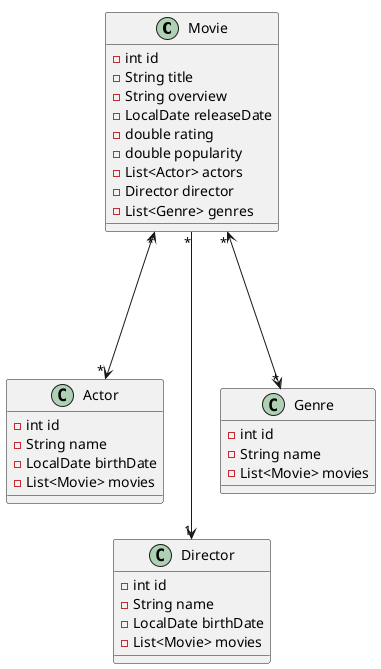 @startuml
'https://plantuml.com/class-diagram
!pragma layout smetana

class Movie{
-int id
-String title
-String overview
-LocalDate releaseDate
-double rating
-double popularity
-List<Actor> actors
-Director director
-List<Genre> genres
}

class Actor{
-int id
-String name
-LocalDate birthDate
-List<Movie> movies
}

class Director{
-int id
-String name
-LocalDate birthDate
-List<Movie> movies
}

class Genre{
-int id
-String name
-List<Movie> movies
}

Movie "*" <-----> "*" Actor
Movie "*" ------> "1" Director
Movie "*" <-----> "*" Genre
@enduml